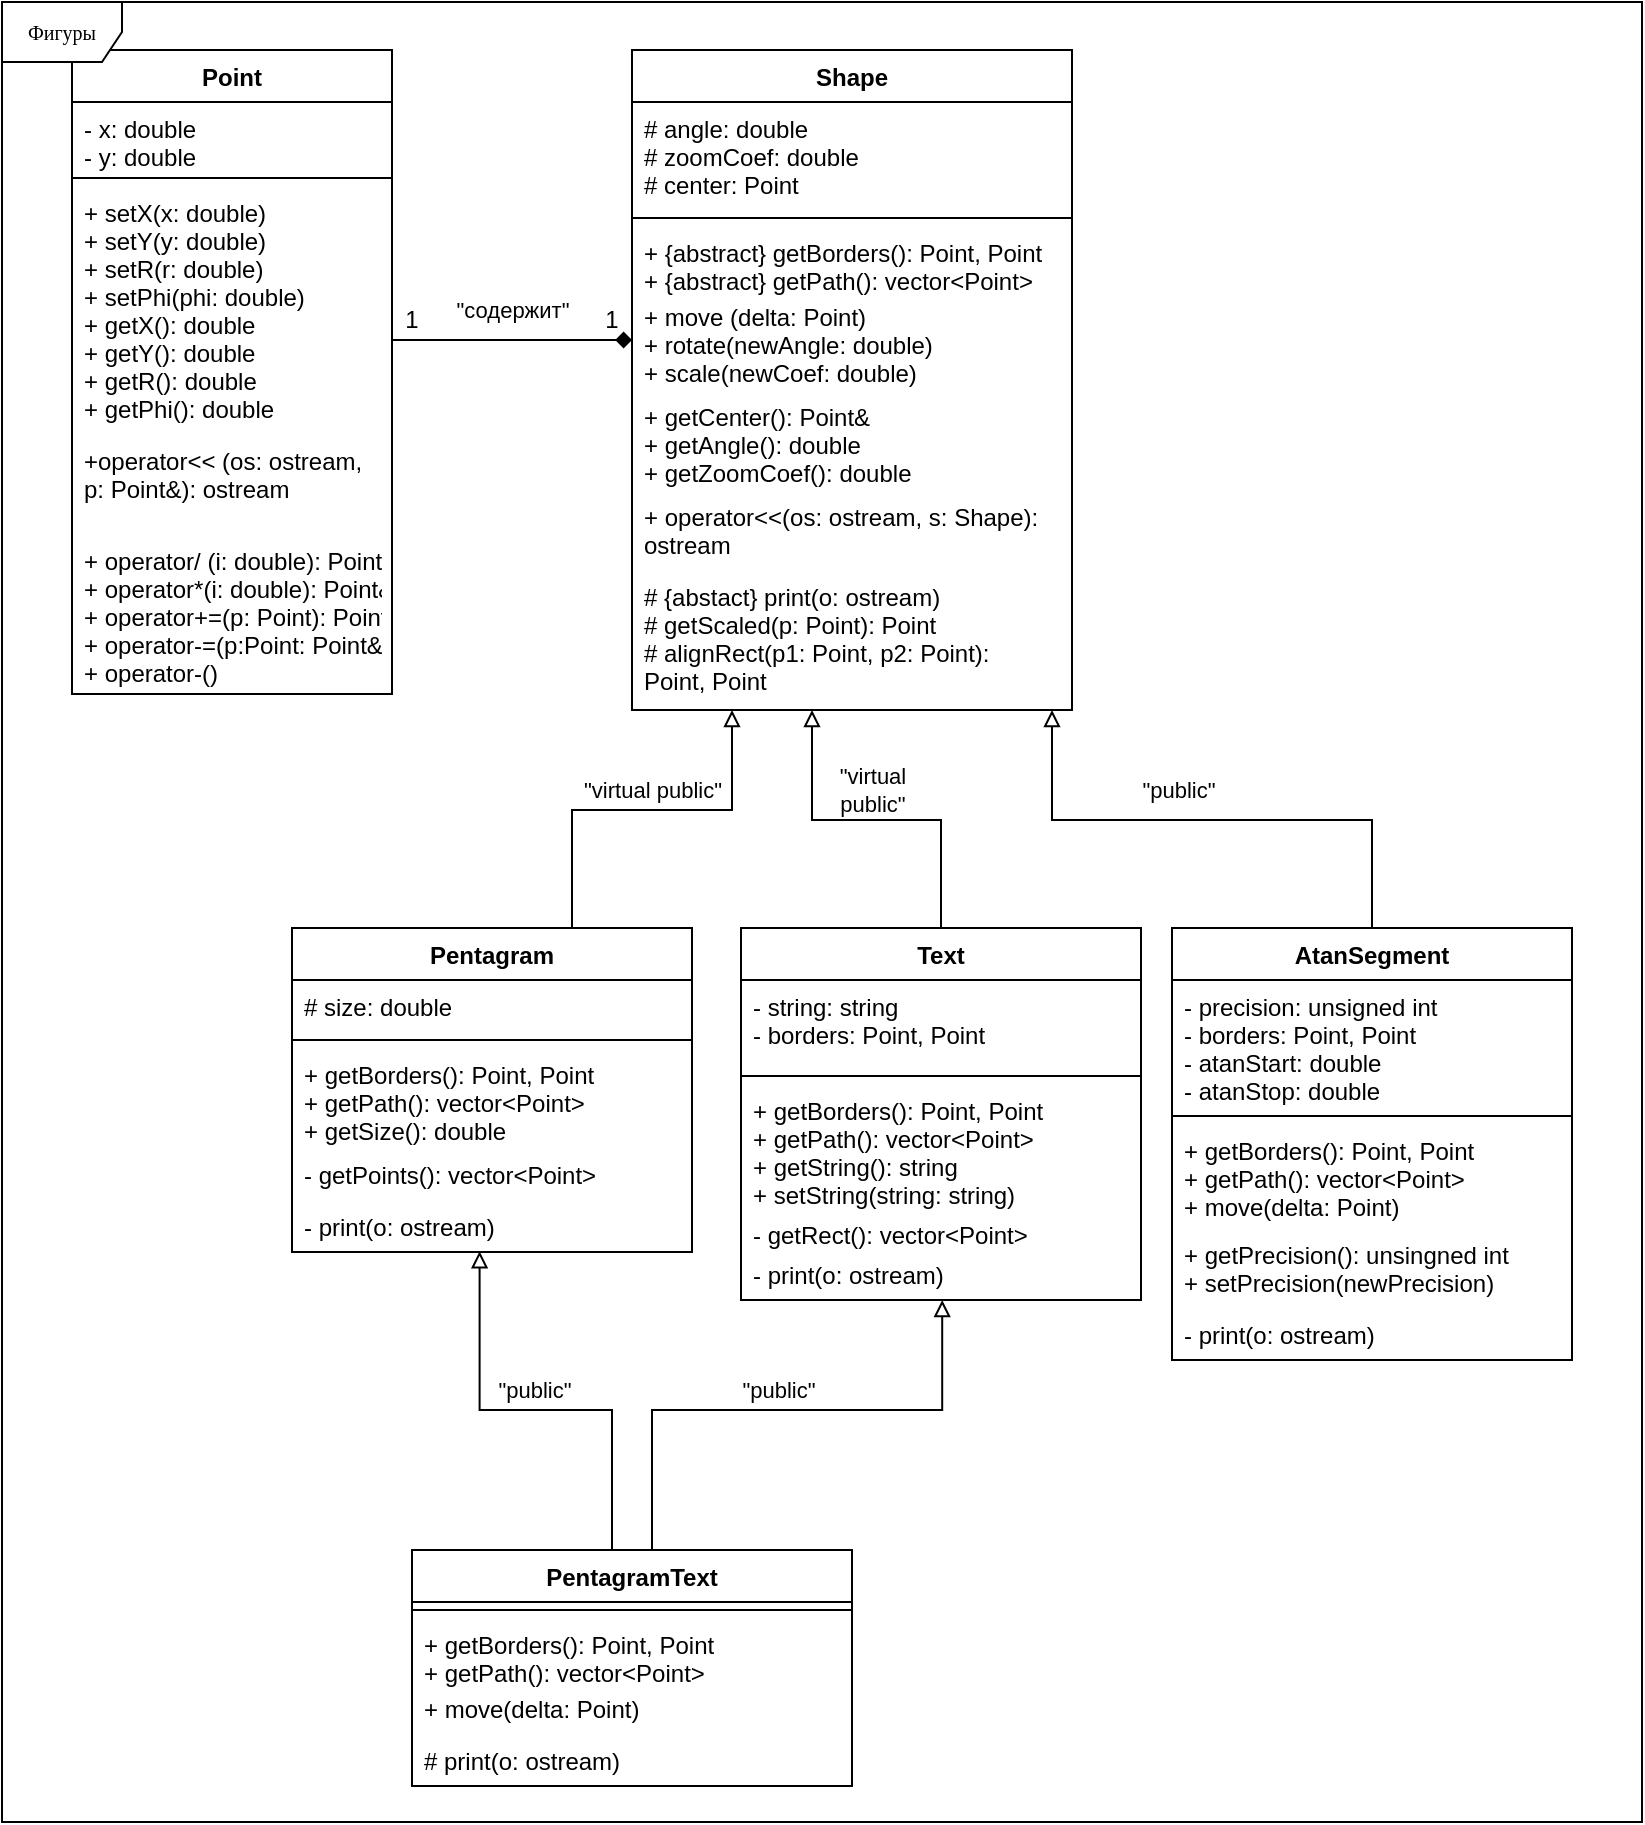 <mxfile version="11.3.0" type="device" pages="1"><diagram name="Page-1" id="c4acf3e9-155e-7222-9cf6-157b1a14988f"><mxGraphModel dx="1220" dy="713" grid="1" gridSize="10" guides="1" tooltips="1" connect="1" arrows="1" fold="1" page="1" pageScale="1" pageWidth="850" pageHeight="1100" background="#ffffff" math="0" shadow="0"><root><mxCell id="0"/><mxCell id="1" parent="0"/><mxCell id="ideyjLIA0gGUVYYv4PQT-22" value="Point" style="swimlane;fontStyle=1;align=center;verticalAlign=top;childLayout=stackLayout;horizontal=1;startSize=26;horizontalStack=0;resizeParent=1;resizeParentMax=0;resizeLast=0;collapsible=1;marginBottom=0;" vertex="1" parent="1"><mxGeometry x="50" y="44" width="160" height="322" as="geometry"/></mxCell><mxCell id="ideyjLIA0gGUVYYv4PQT-25" value="- x: double&#10;- y: double" style="text;strokeColor=none;fillColor=none;align=left;verticalAlign=top;spacingLeft=4;spacingRight=4;overflow=hidden;rotatable=0;points=[[0,0.5],[1,0.5]];portConstraint=eastwest;" vertex="1" parent="ideyjLIA0gGUVYYv4PQT-22"><mxGeometry y="26" width="160" height="34" as="geometry"/></mxCell><mxCell id="ideyjLIA0gGUVYYv4PQT-24" value="" style="line;strokeWidth=1;fillColor=none;align=left;verticalAlign=middle;spacingTop=-1;spacingLeft=3;spacingRight=3;rotatable=0;labelPosition=right;points=[];portConstraint=eastwest;" vertex="1" parent="ideyjLIA0gGUVYYv4PQT-22"><mxGeometry y="60" width="160" height="8" as="geometry"/></mxCell><mxCell id="ideyjLIA0gGUVYYv4PQT-23" value="+ setX(x: double)&#10;+ setY(y: double)&#10;+ setR(r: double)&#10;+ setPhi(phi: double)&#10;+ getX(): double&#10;+ getY(): double&#10;+ getR(): double&#10;+ getPhi(): double" style="text;strokeColor=none;fillColor=none;align=left;verticalAlign=top;spacingLeft=4;spacingRight=4;overflow=hidden;rotatable=0;points=[[0,0.5],[1,0.5]];portConstraint=eastwest;" vertex="1" parent="ideyjLIA0gGUVYYv4PQT-22"><mxGeometry y="68" width="160" height="124" as="geometry"/></mxCell><mxCell id="ideyjLIA0gGUVYYv4PQT-31" value="+operator&lt;&lt; (os: ostream, &#10;p: Point&amp;): ostream" style="text;strokeColor=none;fillColor=none;align=left;verticalAlign=top;spacingLeft=4;spacingRight=4;overflow=hidden;rotatable=0;points=[[0,0.5],[1,0.5]];portConstraint=eastwest;" vertex="1" parent="ideyjLIA0gGUVYYv4PQT-22"><mxGeometry y="192" width="160" height="50" as="geometry"/></mxCell><mxCell id="ideyjLIA0gGUVYYv4PQT-30" value="+ operator/ (i: double): Point&amp;&#10;+ operator*(i: double): Point&amp;&#10;+ operator+=(p: Point): Point&amp;&#10;+ operator-=(p:Point: Point&amp;)&#10;+ operator-()" style="text;strokeColor=none;fillColor=none;align=left;verticalAlign=top;spacingLeft=4;spacingRight=4;overflow=hidden;rotatable=0;points=[[0,0.5],[1,0.5]];portConstraint=eastwest;" vertex="1" parent="ideyjLIA0gGUVYYv4PQT-22"><mxGeometry y="242" width="160" height="80" as="geometry"/></mxCell><mxCell id="ideyjLIA0gGUVYYv4PQT-33" value="Shape" style="swimlane;fontStyle=1;align=center;verticalAlign=top;childLayout=stackLayout;horizontal=1;startSize=26;horizontalStack=0;resizeParent=1;resizeParentMax=0;resizeLast=0;collapsible=1;marginBottom=0;" vertex="1" parent="1"><mxGeometry x="330" y="44" width="220" height="330" as="geometry"/></mxCell><mxCell id="ideyjLIA0gGUVYYv4PQT-34" value="# angle: double&#10;# zoomCoef: double&#10;# center: Point" style="text;strokeColor=none;fillColor=none;align=left;verticalAlign=top;spacingLeft=4;spacingRight=4;overflow=hidden;rotatable=0;points=[[0,0.5],[1,0.5]];portConstraint=eastwest;" vertex="1" parent="ideyjLIA0gGUVYYv4PQT-33"><mxGeometry y="26" width="220" height="54" as="geometry"/></mxCell><mxCell id="ideyjLIA0gGUVYYv4PQT-35" value="" style="line;strokeWidth=1;fillColor=none;align=left;verticalAlign=middle;spacingTop=-1;spacingLeft=3;spacingRight=3;rotatable=0;labelPosition=right;points=[];portConstraint=eastwest;" vertex="1" parent="ideyjLIA0gGUVYYv4PQT-33"><mxGeometry y="80" width="220" height="8" as="geometry"/></mxCell><mxCell id="ideyjLIA0gGUVYYv4PQT-36" value="+ {abstract} getBorders(): Point, Point&#10;+ {abstract} getPath(): vector&lt;Point&gt;" style="text;strokeColor=none;fillColor=none;align=left;verticalAlign=top;spacingLeft=4;spacingRight=4;overflow=hidden;rotatable=0;points=[[0,0.5],[1,0.5]];portConstraint=eastwest;" vertex="1" parent="ideyjLIA0gGUVYYv4PQT-33"><mxGeometry y="88" width="220" height="32" as="geometry"/></mxCell><mxCell id="ideyjLIA0gGUVYYv4PQT-37" value="+ move (delta: Point)&#10;+ rotate(newAngle: double)&#10;+ scale(newCoef: double)&#10;" style="text;strokeColor=none;fillColor=none;align=left;verticalAlign=top;spacingLeft=4;spacingRight=4;overflow=hidden;rotatable=0;points=[[0,0.5],[1,0.5]];portConstraint=eastwest;" vertex="1" parent="ideyjLIA0gGUVYYv4PQT-33"><mxGeometry y="120" width="220" height="50" as="geometry"/></mxCell><mxCell id="ideyjLIA0gGUVYYv4PQT-38" value="+ getCenter(): Point&amp;&#10;+ getAngle(): double&#10;+ getZoomCoef(): double" style="text;strokeColor=none;fillColor=none;align=left;verticalAlign=top;spacingLeft=4;spacingRight=4;overflow=hidden;rotatable=0;points=[[0,0.5],[1,0.5]];portConstraint=eastwest;" vertex="1" parent="ideyjLIA0gGUVYYv4PQT-33"><mxGeometry y="170" width="220" height="50" as="geometry"/></mxCell><mxCell id="ideyjLIA0gGUVYYv4PQT-39" value="+ operator&lt;&lt;(os: ostream, s: Shape): &#10;ostream" style="text;strokeColor=none;fillColor=none;align=left;verticalAlign=top;spacingLeft=4;spacingRight=4;overflow=hidden;rotatable=0;points=[[0,0.5],[1,0.5]];portConstraint=eastwest;" vertex="1" parent="ideyjLIA0gGUVYYv4PQT-33"><mxGeometry y="220" width="220" height="40" as="geometry"/></mxCell><mxCell id="ideyjLIA0gGUVYYv4PQT-41" value="# {abstact} print(o: ostream)&#10;# getScaled(p: Point): Point&#10;# alignRect(p1: Point, p2: Point): &#10;Point, Point" style="text;strokeColor=none;fillColor=none;align=left;verticalAlign=top;spacingLeft=4;spacingRight=4;overflow=hidden;rotatable=0;points=[[0,0.5],[1,0.5]];portConstraint=eastwest;" vertex="1" parent="ideyjLIA0gGUVYYv4PQT-33"><mxGeometry y="260" width="220" height="70" as="geometry"/></mxCell><mxCell id="ideyjLIA0gGUVYYv4PQT-44" value="&quot;содержит&quot;" style="edgeStyle=orthogonalEdgeStyle;rounded=0;orthogonalLoop=1;jettySize=auto;html=1;endArrow=diamond;endFill=1;" edge="1" parent="1" source="ideyjLIA0gGUVYYv4PQT-23" target="ideyjLIA0gGUVYYv4PQT-37"><mxGeometry y="15" relative="1" as="geometry"><Array as="points"><mxPoint x="240" y="189"/><mxPoint x="240" y="189"/></Array><mxPoint as="offset"/></mxGeometry></mxCell><mxCell id="ideyjLIA0gGUVYYv4PQT-45" value="1" style="text;html=1;strokeColor=none;fillColor=none;align=center;verticalAlign=middle;whiteSpace=wrap;rounded=0;" vertex="1" parent="1"><mxGeometry x="210" y="169" width="20" height="20" as="geometry"/></mxCell><mxCell id="ideyjLIA0gGUVYYv4PQT-47" value="1" style="text;html=1;strokeColor=none;fillColor=none;align=center;verticalAlign=middle;whiteSpace=wrap;rounded=0;" vertex="1" parent="1"><mxGeometry x="310" y="169" width="20" height="20" as="geometry"/></mxCell><mxCell id="ideyjLIA0gGUVYYv4PQT-72" value="&quot;virtual public&quot;" style="edgeStyle=orthogonalEdgeStyle;rounded=0;orthogonalLoop=1;jettySize=auto;html=1;endArrow=block;endFill=0;" edge="1" parent="1" source="ideyjLIA0gGUVYYv4PQT-58" target="ideyjLIA0gGUVYYv4PQT-41"><mxGeometry x="0.05" y="10" relative="1" as="geometry"><Array as="points"><mxPoint x="300" y="424"/><mxPoint x="380" y="424"/></Array><mxPoint as="offset"/></mxGeometry></mxCell><mxCell id="ideyjLIA0gGUVYYv4PQT-58" value="Pentagram" style="swimlane;fontStyle=1;align=center;verticalAlign=top;childLayout=stackLayout;horizontal=1;startSize=26;horizontalStack=0;resizeParent=1;resizeParentMax=0;resizeLast=0;collapsible=1;marginBottom=0;" vertex="1" parent="1"><mxGeometry x="160" y="483" width="200" height="162" as="geometry"/></mxCell><mxCell id="ideyjLIA0gGUVYYv4PQT-59" value="# size: double" style="text;strokeColor=none;fillColor=none;align=left;verticalAlign=top;spacingLeft=4;spacingRight=4;overflow=hidden;rotatable=0;points=[[0,0.5],[1,0.5]];portConstraint=eastwest;" vertex="1" parent="ideyjLIA0gGUVYYv4PQT-58"><mxGeometry y="26" width="200" height="26" as="geometry"/></mxCell><mxCell id="ideyjLIA0gGUVYYv4PQT-60" value="" style="line;strokeWidth=1;fillColor=none;align=left;verticalAlign=middle;spacingTop=-1;spacingLeft=3;spacingRight=3;rotatable=0;labelPosition=right;points=[];portConstraint=eastwest;" vertex="1" parent="ideyjLIA0gGUVYYv4PQT-58"><mxGeometry y="52" width="200" height="8" as="geometry"/></mxCell><mxCell id="ideyjLIA0gGUVYYv4PQT-61" value="+ getBorders(): Point, Point&#10;+ getPath(): vector&lt;Point&gt;&#10;+ getSize(): double" style="text;strokeColor=none;fillColor=none;align=left;verticalAlign=top;spacingLeft=4;spacingRight=4;overflow=hidden;rotatable=0;points=[[0,0.5],[1,0.5]];portConstraint=eastwest;" vertex="1" parent="ideyjLIA0gGUVYYv4PQT-58"><mxGeometry y="60" width="200" height="50" as="geometry"/></mxCell><mxCell id="ideyjLIA0gGUVYYv4PQT-62" value="- getPoints(): vector&lt;Point&gt;" style="text;strokeColor=none;fillColor=none;align=left;verticalAlign=top;spacingLeft=4;spacingRight=4;overflow=hidden;rotatable=0;points=[[0,0.5],[1,0.5]];portConstraint=eastwest;" vertex="1" parent="ideyjLIA0gGUVYYv4PQT-58"><mxGeometry y="110" width="200" height="26" as="geometry"/></mxCell><mxCell id="ideyjLIA0gGUVYYv4PQT-63" value="- print(o: ostream)" style="text;strokeColor=none;fillColor=none;align=left;verticalAlign=top;spacingLeft=4;spacingRight=4;overflow=hidden;rotatable=0;points=[[0,0.5],[1,0.5]];portConstraint=eastwest;" vertex="1" parent="ideyjLIA0gGUVYYv4PQT-58"><mxGeometry y="136" width="200" height="26" as="geometry"/></mxCell><mxCell id="ideyjLIA0gGUVYYv4PQT-80" value="&quot;public&quot;" style="edgeStyle=orthogonalEdgeStyle;rounded=0;orthogonalLoop=1;jettySize=auto;html=1;endArrow=block;endFill=0;" edge="1" parent="1" source="ideyjLIA0gGUVYYv4PQT-73"><mxGeometry x="0.128" y="-15" relative="1" as="geometry"><mxPoint x="540" y="374" as="targetPoint"/><Array as="points"><mxPoint x="700" y="429"/><mxPoint x="540" y="429"/><mxPoint x="540" y="374"/></Array><mxPoint as="offset"/></mxGeometry></mxCell><mxCell id="ideyjLIA0gGUVYYv4PQT-73" value="AtanSegment" style="swimlane;fontStyle=1;align=center;verticalAlign=top;childLayout=stackLayout;horizontal=1;startSize=26;horizontalStack=0;resizeParent=1;resizeParentMax=0;resizeLast=0;collapsible=1;marginBottom=0;" vertex="1" parent="1"><mxGeometry x="600" y="483" width="200" height="216" as="geometry"/></mxCell><mxCell id="ideyjLIA0gGUVYYv4PQT-74" value="- precision: unsigned int&#10;- borders: Point, Point&#10;- atanStart: double&#10;- atanStop: double" style="text;strokeColor=none;fillColor=none;align=left;verticalAlign=top;spacingLeft=4;spacingRight=4;overflow=hidden;rotatable=0;points=[[0,0.5],[1,0.5]];portConstraint=eastwest;" vertex="1" parent="ideyjLIA0gGUVYYv4PQT-73"><mxGeometry y="26" width="200" height="64" as="geometry"/></mxCell><mxCell id="ideyjLIA0gGUVYYv4PQT-75" value="" style="line;strokeWidth=1;fillColor=none;align=left;verticalAlign=middle;spacingTop=-1;spacingLeft=3;spacingRight=3;rotatable=0;labelPosition=right;points=[];portConstraint=eastwest;" vertex="1" parent="ideyjLIA0gGUVYYv4PQT-73"><mxGeometry y="90" width="200" height="8" as="geometry"/></mxCell><mxCell id="ideyjLIA0gGUVYYv4PQT-76" value="+ getBorders(): Point, Point&#10;+ getPath(): vector&lt;Point&gt;&#10;+ move(delta: Point)" style="text;strokeColor=none;fillColor=none;align=left;verticalAlign=top;spacingLeft=4;spacingRight=4;overflow=hidden;rotatable=0;points=[[0,0.5],[1,0.5]];portConstraint=eastwest;" vertex="1" parent="ideyjLIA0gGUVYYv4PQT-73"><mxGeometry y="98" width="200" height="52" as="geometry"/></mxCell><mxCell id="ideyjLIA0gGUVYYv4PQT-77" value="+ getPrecision(): unsingned int&#10;+ setPrecision(newPrecision)" style="text;strokeColor=none;fillColor=none;align=left;verticalAlign=top;spacingLeft=4;spacingRight=4;overflow=hidden;rotatable=0;points=[[0,0.5],[1,0.5]];portConstraint=eastwest;" vertex="1" parent="ideyjLIA0gGUVYYv4PQT-73"><mxGeometry y="150" width="200" height="40" as="geometry"/></mxCell><mxCell id="ideyjLIA0gGUVYYv4PQT-78" value="- print(o: ostream)" style="text;strokeColor=none;fillColor=none;align=left;verticalAlign=top;spacingLeft=4;spacingRight=4;overflow=hidden;rotatable=0;points=[[0,0.5],[1,0.5]];portConstraint=eastwest;" vertex="1" parent="ideyjLIA0gGUVYYv4PQT-73"><mxGeometry y="190" width="200" height="26" as="geometry"/></mxCell><mxCell id="ideyjLIA0gGUVYYv4PQT-93" value="&quot;virtual&lt;br&gt;public&quot;" style="edgeStyle=orthogonalEdgeStyle;rounded=0;orthogonalLoop=1;jettySize=auto;html=1;endArrow=block;endFill=0;" edge="1" parent="1" source="ideyjLIA0gGUVYYv4PQT-87"><mxGeometry x="0.541" y="-30" relative="1" as="geometry"><mxPoint x="420" y="374" as="targetPoint"/><Array as="points"><mxPoint x="485" y="429"/><mxPoint x="420" y="429"/><mxPoint x="420" y="374"/></Array><mxPoint as="offset"/></mxGeometry></mxCell><mxCell id="ideyjLIA0gGUVYYv4PQT-87" value="Text" style="swimlane;fontStyle=1;align=center;verticalAlign=top;childLayout=stackLayout;horizontal=1;startSize=26;horizontalStack=0;resizeParent=1;resizeParentMax=0;resizeLast=0;collapsible=1;marginBottom=0;" vertex="1" parent="1"><mxGeometry x="384.5" y="483" width="200" height="186" as="geometry"/></mxCell><mxCell id="ideyjLIA0gGUVYYv4PQT-88" value="- string: string&#10;- borders: Point, Point" style="text;strokeColor=none;fillColor=none;align=left;verticalAlign=top;spacingLeft=4;spacingRight=4;overflow=hidden;rotatable=0;points=[[0,0.5],[1,0.5]];portConstraint=eastwest;" vertex="1" parent="ideyjLIA0gGUVYYv4PQT-87"><mxGeometry y="26" width="200" height="44" as="geometry"/></mxCell><mxCell id="ideyjLIA0gGUVYYv4PQT-89" value="" style="line;strokeWidth=1;fillColor=none;align=left;verticalAlign=middle;spacingTop=-1;spacingLeft=3;spacingRight=3;rotatable=0;labelPosition=right;points=[];portConstraint=eastwest;" vertex="1" parent="ideyjLIA0gGUVYYv4PQT-87"><mxGeometry y="70" width="200" height="8" as="geometry"/></mxCell><mxCell id="ideyjLIA0gGUVYYv4PQT-90" value="+ getBorders(): Point, Point&#10;+ getPath(): vector&lt;Point&gt;&#10;+ getString(): string&#10;+ setString(string: string)" style="text;strokeColor=none;fillColor=none;align=left;verticalAlign=top;spacingLeft=4;spacingRight=4;overflow=hidden;rotatable=0;points=[[0,0.5],[1,0.5]];portConstraint=eastwest;" vertex="1" parent="ideyjLIA0gGUVYYv4PQT-87"><mxGeometry y="78" width="200" height="62" as="geometry"/></mxCell><mxCell id="ideyjLIA0gGUVYYv4PQT-91" value="- getRect(): vector&lt;Point&gt;" style="text;strokeColor=none;fillColor=none;align=left;verticalAlign=top;spacingLeft=4;spacingRight=4;overflow=hidden;rotatable=0;points=[[0,0.5],[1,0.5]];portConstraint=eastwest;" vertex="1" parent="ideyjLIA0gGUVYYv4PQT-87"><mxGeometry y="140" width="200" height="20" as="geometry"/></mxCell><mxCell id="ideyjLIA0gGUVYYv4PQT-92" value="- print(o: ostream)" style="text;strokeColor=none;fillColor=none;align=left;verticalAlign=top;spacingLeft=4;spacingRight=4;overflow=hidden;rotatable=0;points=[[0,0.5],[1,0.5]];portConstraint=eastwest;" vertex="1" parent="ideyjLIA0gGUVYYv4PQT-87"><mxGeometry y="160" width="200" height="26" as="geometry"/></mxCell><mxCell id="ideyjLIA0gGUVYYv4PQT-103" value="&quot;public&quot;" style="edgeStyle=orthogonalEdgeStyle;rounded=0;orthogonalLoop=1;jettySize=auto;html=1;entryX=0.469;entryY=0.987;entryDx=0;entryDy=0;entryPerimeter=0;endArrow=block;endFill=0;" edge="1" parent="1" target="ideyjLIA0gGUVYYv4PQT-63"><mxGeometry x="0.016" y="-10" relative="1" as="geometry"><mxPoint x="320" y="794" as="sourcePoint"/><Array as="points"><mxPoint x="320" y="724"/><mxPoint x="254" y="724"/></Array><mxPoint as="offset"/></mxGeometry></mxCell><mxCell id="ideyjLIA0gGUVYYv4PQT-104" value="&quot;public&quot;" style="edgeStyle=orthogonalEdgeStyle;rounded=0;orthogonalLoop=1;jettySize=auto;html=1;entryX=0.503;entryY=1;entryDx=0;entryDy=0;entryPerimeter=0;endArrow=block;endFill=0;" edge="1" parent="1" target="ideyjLIA0gGUVYYv4PQT-92"><mxGeometry x="-0.019" y="10" relative="1" as="geometry"><mxPoint x="340" y="794" as="sourcePoint"/><Array as="points"><mxPoint x="340" y="724"/><mxPoint x="485" y="724"/></Array><mxPoint as="offset"/></mxGeometry></mxCell><mxCell id="ideyjLIA0gGUVYYv4PQT-98" value="PentagramText" style="swimlane;fontStyle=1;align=center;verticalAlign=top;childLayout=stackLayout;horizontal=1;startSize=26;horizontalStack=0;resizeParent=1;resizeParentMax=0;resizeLast=0;collapsible=1;marginBottom=0;" vertex="1" parent="1"><mxGeometry x="220" y="794" width="220" height="118" as="geometry"/></mxCell><mxCell id="ideyjLIA0gGUVYYv4PQT-100" value="" style="line;strokeWidth=1;fillColor=none;align=left;verticalAlign=middle;spacingTop=-1;spacingLeft=3;spacingRight=3;rotatable=0;labelPosition=right;points=[];portConstraint=eastwest;" vertex="1" parent="ideyjLIA0gGUVYYv4PQT-98"><mxGeometry y="26" width="220" height="8" as="geometry"/></mxCell><mxCell id="ideyjLIA0gGUVYYv4PQT-105" value="+ getBorders(): Point, Point&#10;+ getPath(): vector&lt;Point&gt;" style="text;strokeColor=none;fillColor=none;align=left;verticalAlign=top;spacingLeft=4;spacingRight=4;overflow=hidden;rotatable=0;points=[[0,0.5],[1,0.5]];portConstraint=eastwest;" vertex="1" parent="ideyjLIA0gGUVYYv4PQT-98"><mxGeometry y="34" width="220" height="32" as="geometry"/></mxCell><mxCell id="ideyjLIA0gGUVYYv4PQT-101" value="+ move(delta: Point)" style="text;strokeColor=none;fillColor=none;align=left;verticalAlign=top;spacingLeft=4;spacingRight=4;overflow=hidden;rotatable=0;points=[[0,0.5],[1,0.5]];portConstraint=eastwest;" vertex="1" parent="ideyjLIA0gGUVYYv4PQT-98"><mxGeometry y="66" width="220" height="26" as="geometry"/></mxCell><mxCell id="ideyjLIA0gGUVYYv4PQT-106" value="# print(o: ostream)" style="text;strokeColor=none;fillColor=none;align=left;verticalAlign=top;spacingLeft=4;spacingRight=4;overflow=hidden;rotatable=0;points=[[0,0.5],[1,0.5]];portConstraint=eastwest;" vertex="1" parent="ideyjLIA0gGUVYYv4PQT-98"><mxGeometry y="92" width="220" height="26" as="geometry"/></mxCell><mxCell id="ideyjLIA0gGUVYYv4PQT-50" value="Border" style="" parent="0"/><mxCell id="ideyjLIA0gGUVYYv4PQT-51" value="Фигуры" style="shape=umlFrame;whiteSpace=wrap;html=1;rounded=0;shadow=0;comic=0;labelBackgroundColor=none;strokeColor=#000000;strokeWidth=1;fillColor=#ffffff;fontFamily=Verdana;fontSize=10;fontColor=#000000;align=center;" vertex="1" parent="ideyjLIA0gGUVYYv4PQT-50"><mxGeometry x="15" y="20" width="820" height="910" as="geometry"/></mxCell></root></mxGraphModel></diagram></mxfile>